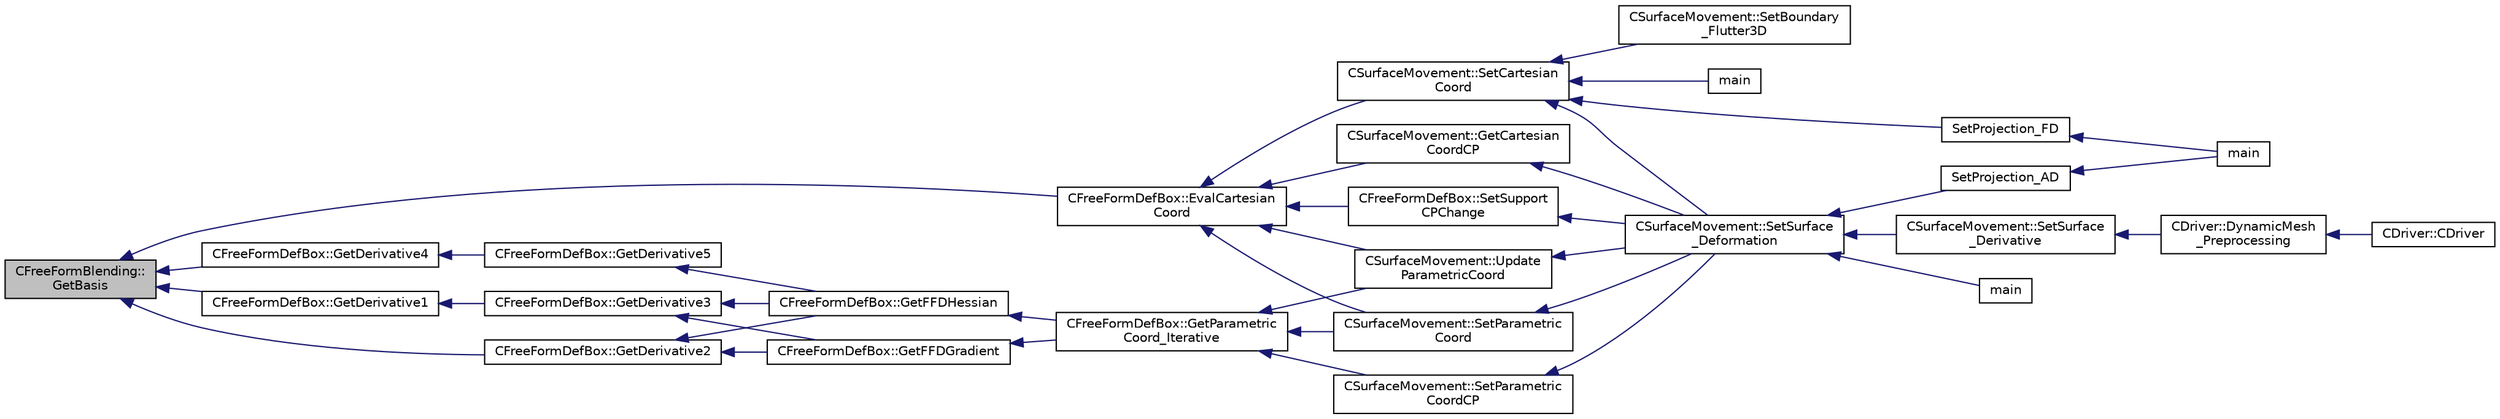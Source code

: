 digraph "CFreeFormBlending::GetBasis"
{
  edge [fontname="Helvetica",fontsize="10",labelfontname="Helvetica",labelfontsize="10"];
  node [fontname="Helvetica",fontsize="10",shape=record];
  rankdir="LR";
  Node5 [label="CFreeFormBlending::\lGetBasis",height=0.2,width=0.4,color="black", fillcolor="grey75", style="filled", fontcolor="black"];
  Node5 -> Node6 [dir="back",color="midnightblue",fontsize="10",style="solid",fontname="Helvetica"];
  Node6 [label="CFreeFormDefBox::EvalCartesian\lCoord",height=0.2,width=0.4,color="black", fillcolor="white", style="filled",URL="$class_c_free_form_def_box.html#a1e4687107257a58ad8af6a461002b140",tooltip="Here we take the parametric coords of a point in the box and we convert them to the physical cartesia..."];
  Node6 -> Node7 [dir="back",color="midnightblue",fontsize="10",style="solid",fontname="Helvetica"];
  Node7 [label="CSurfaceMovement::SetParametric\lCoord",height=0.2,width=0.4,color="black", fillcolor="white", style="filled",URL="$class_c_surface_movement.html#aba4574819df11175b382e0e765ec2f92",tooltip="Compute the parametric coordinates of a grid point using a point inversion strategy in the free form ..."];
  Node7 -> Node8 [dir="back",color="midnightblue",fontsize="10",style="solid",fontname="Helvetica"];
  Node8 [label="CSurfaceMovement::SetSurface\l_Deformation",height=0.2,width=0.4,color="black", fillcolor="white", style="filled",URL="$class_c_surface_movement.html#a23bec9fbe1bcd7f6117100de93381ac3",tooltip="Set the surface/boundary deformation. "];
  Node8 -> Node9 [dir="back",color="midnightblue",fontsize="10",style="solid",fontname="Helvetica"];
  Node9 [label="CSurfaceMovement::SetSurface\l_Derivative",height=0.2,width=0.4,color="black", fillcolor="white", style="filled",URL="$class_c_surface_movement.html#af6aac73d04565bf6e9b81305b66e97e7",tooltip="Set derivatives of the surface/boundary deformation. "];
  Node9 -> Node10 [dir="back",color="midnightblue",fontsize="10",style="solid",fontname="Helvetica"];
  Node10 [label="CDriver::DynamicMesh\l_Preprocessing",height=0.2,width=0.4,color="black", fillcolor="white", style="filled",URL="$class_c_driver.html#af585d91d9c08dbddcc2b3e67dd5f5af9",tooltip="GridMovement_Preprocessing. "];
  Node10 -> Node11 [dir="back",color="midnightblue",fontsize="10",style="solid",fontname="Helvetica"];
  Node11 [label="CDriver::CDriver",height=0.2,width=0.4,color="black", fillcolor="white", style="filled",URL="$class_c_driver.html#a3fca4a013a6efa9bbb38fe78a86b5f3d",tooltip="Constructor of the class. "];
  Node8 -> Node12 [dir="back",color="midnightblue",fontsize="10",style="solid",fontname="Helvetica"];
  Node12 [label="main",height=0.2,width=0.4,color="black", fillcolor="white", style="filled",URL="$_s_u2___d_e_f_8cpp.html#a0ddf1224851353fc92bfbff6f499fa97"];
  Node8 -> Node13 [dir="back",color="midnightblue",fontsize="10",style="solid",fontname="Helvetica"];
  Node13 [label="SetProjection_AD",height=0.2,width=0.4,color="black", fillcolor="white", style="filled",URL="$_s_u2___d_o_t_8cpp.html#a3fceed882e8eb3d6796c8e8396af7d87",tooltip="Projection of the surface sensitivity using algorithmic differentiation (AD). "];
  Node13 -> Node14 [dir="back",color="midnightblue",fontsize="10",style="solid",fontname="Helvetica"];
  Node14 [label="main",height=0.2,width=0.4,color="black", fillcolor="white", style="filled",URL="$_s_u2___d_o_t_8cpp.html#a0ddf1224851353fc92bfbff6f499fa97"];
  Node6 -> Node15 [dir="back",color="midnightblue",fontsize="10",style="solid",fontname="Helvetica"];
  Node15 [label="CSurfaceMovement::GetCartesian\lCoordCP",height=0.2,width=0.4,color="black", fillcolor="white", style="filled",URL="$class_c_surface_movement.html#a0e78a05648d4f4c74e364f6615023cfa",tooltip="Get the cartes. "];
  Node15 -> Node8 [dir="back",color="midnightblue",fontsize="10",style="solid",fontname="Helvetica"];
  Node6 -> Node16 [dir="back",color="midnightblue",fontsize="10",style="solid",fontname="Helvetica"];
  Node16 [label="CSurfaceMovement::Update\lParametricCoord",height=0.2,width=0.4,color="black", fillcolor="white", style="filled",URL="$class_c_surface_movement.html#a955774953bd11927bcfcaec014125126",tooltip="Update the parametric coordinates of a grid point using a point inversion strategy in the free form F..."];
  Node16 -> Node8 [dir="back",color="midnightblue",fontsize="10",style="solid",fontname="Helvetica"];
  Node6 -> Node17 [dir="back",color="midnightblue",fontsize="10",style="solid",fontname="Helvetica"];
  Node17 [label="CSurfaceMovement::SetCartesian\lCoord",height=0.2,width=0.4,color="black", fillcolor="white", style="filled",URL="$class_c_surface_movement.html#a98df1fef0356600c1ab2df88dba24113",tooltip="Recompute the cartesian coordinates using the control points position. "];
  Node17 -> Node8 [dir="back",color="midnightblue",fontsize="10",style="solid",fontname="Helvetica"];
  Node17 -> Node18 [dir="back",color="midnightblue",fontsize="10",style="solid",fontname="Helvetica"];
  Node18 [label="CSurfaceMovement::SetBoundary\l_Flutter3D",height=0.2,width=0.4,color="black", fillcolor="white", style="filled",URL="$class_c_surface_movement.html#adc0f0df29bc1f6c9dad2c37d202d7879",tooltip="Deforms a 3-D flutter/pitching surface during an unsteady simulation. "];
  Node17 -> Node19 [dir="back",color="midnightblue",fontsize="10",style="solid",fontname="Helvetica"];
  Node19 [label="SetProjection_FD",height=0.2,width=0.4,color="black", fillcolor="white", style="filled",URL="$_s_u2___d_o_t_8cpp.html#a5c5163a755085e03f1dfa23aeb7e21f2",tooltip="Projection of the surface sensitivity using finite differences (FD). "];
  Node19 -> Node14 [dir="back",color="midnightblue",fontsize="10",style="solid",fontname="Helvetica"];
  Node17 -> Node20 [dir="back",color="midnightblue",fontsize="10",style="solid",fontname="Helvetica"];
  Node20 [label="main",height=0.2,width=0.4,color="black", fillcolor="white", style="filled",URL="$_s_u2___g_e_o_8cpp.html#a0ddf1224851353fc92bfbff6f499fa97"];
  Node6 -> Node21 [dir="back",color="midnightblue",fontsize="10",style="solid",fontname="Helvetica"];
  Node21 [label="CFreeFormDefBox::SetSupport\lCPChange",height=0.2,width=0.4,color="black", fillcolor="white", style="filled",URL="$class_c_free_form_def_box.html#abe734246d9e32e869eb322b04e676eb3",tooltip="Change the the position of the corners of the unitary FFDBox, and find the position of the control po..."];
  Node21 -> Node8 [dir="back",color="midnightblue",fontsize="10",style="solid",fontname="Helvetica"];
  Node5 -> Node22 [dir="back",color="midnightblue",fontsize="10",style="solid",fontname="Helvetica"];
  Node22 [label="CFreeFormDefBox::GetDerivative1",height=0.2,width=0.4,color="black", fillcolor="white", style="filled",URL="$class_c_free_form_def_box.html#aaef410c4157d3f039d097500364779c3",tooltip="An auxiliary routine to help us compute the gradient of F(u, v, w) = ||X(u, v, w)-(x, y, z)||^2 = (Sum_ijk^lmn P1_ijk Bi Bj Bk -x)^2+(Sum_ijk^lmn P2_ijk Bi Bj Bk -y)^2+(Sum_ijk^lmn P3_ijk Bi Bj Bk -z)^2 Input: val_t, val_diff (to identify the index of the Bernstein polynomail we differentiate), the i, j, k , l, m, n E.G.: val_diff=2 => we differentiate w.r.t. w (val_diff=0,1, or 2) Output: d [B_i^l*B_j^m *B_k^n] / d val_diff (val_u, val_v, val_w). "];
  Node22 -> Node23 [dir="back",color="midnightblue",fontsize="10",style="solid",fontname="Helvetica"];
  Node23 [label="CFreeFormDefBox::GetDerivative3",height=0.2,width=0.4,color="black", fillcolor="white", style="filled",URL="$class_c_free_form_def_box.html#a5961f75e1dcddea8f42cfd79f3ede13a",tooltip="An auxiliary routine to help us compute the gradient of F(u, v, w) = ||X(u, v, w)-(x, y, z)||^2 = (Sum_ijk^lmn P1_ijk Bi Bj Bk -x)^2+(Sum_ijk^lmn P2_ijk Bi Bj Bk -y)+(Sum_ijk^lmn P3_ijk Bi Bj Bk -z) "];
  Node23 -> Node24 [dir="back",color="midnightblue",fontsize="10",style="solid",fontname="Helvetica"];
  Node24 [label="CFreeFormDefBox::GetFFDGradient",height=0.2,width=0.4,color="black", fillcolor="white", style="filled",URL="$class_c_free_form_def_box.html#a32ca026873144f96ae0e72b0350dfe18",tooltip="The routine computes the gradient of F(u, v, w) = ||X(u, v, w)-(x, y, z)||^2 evaluated at (u..."];
  Node24 -> Node25 [dir="back",color="midnightblue",fontsize="10",style="solid",fontname="Helvetica"];
  Node25 [label="CFreeFormDefBox::GetParametric\lCoord_Iterative",height=0.2,width=0.4,color="black", fillcolor="white", style="filled",URL="$class_c_free_form_def_box.html#a011c6d7a5d805990775f0ee28d827a7f",tooltip="Iterative strategy for computing the parametric coordinates. "];
  Node25 -> Node7 [dir="back",color="midnightblue",fontsize="10",style="solid",fontname="Helvetica"];
  Node25 -> Node26 [dir="back",color="midnightblue",fontsize="10",style="solid",fontname="Helvetica"];
  Node26 [label="CSurfaceMovement::SetParametric\lCoordCP",height=0.2,width=0.4,color="black", fillcolor="white", style="filled",URL="$class_c_surface_movement.html#aa2807f008a1580a5eafd712a7051b548",tooltip="Set the Parametric coordinates. "];
  Node26 -> Node8 [dir="back",color="midnightblue",fontsize="10",style="solid",fontname="Helvetica"];
  Node25 -> Node16 [dir="back",color="midnightblue",fontsize="10",style="solid",fontname="Helvetica"];
  Node23 -> Node27 [dir="back",color="midnightblue",fontsize="10",style="solid",fontname="Helvetica"];
  Node27 [label="CFreeFormDefBox::GetFFDHessian",height=0.2,width=0.4,color="black", fillcolor="white", style="filled",URL="$class_c_free_form_def_box.html#ae7e30b9f7e4e1d5683fc02c9097cb521",tooltip="The routine that computes the Hessian of F(u, v, w) = ||X(u, v, w)-(x, y, z)||^2 evaluated at (u..."];
  Node27 -> Node25 [dir="back",color="midnightblue",fontsize="10",style="solid",fontname="Helvetica"];
  Node5 -> Node28 [dir="back",color="midnightblue",fontsize="10",style="solid",fontname="Helvetica"];
  Node28 [label="CFreeFormDefBox::GetDerivative2",height=0.2,width=0.4,color="black", fillcolor="white", style="filled",URL="$class_c_free_form_def_box.html#addee5362fd8c8988fb919b1d80b2c5f9",tooltip="An auxiliary routine to help us compute the gradient of F(u, v, w) = ||X(u, v, w)-(x, y, z)||^2 = (Sum_ijk^lmn P1_ijk Bi Bj Bk -x)^2+(Sum_ijk^lmn P2_ijk Bi Bj Bk -y)^2+(Sum_ijk^lmn P3_ijk Bi Bj Bk -z)^2 Input: (u, v, w), dim , xyz=(x, y, z), l, m, n E.G.: dim=2 => we use the third coordinate of the control points, and the z-coordinate of xyz (0<=dim<=2) Output: 2* ( (Sum_{i, j, k}^l, m, n P_{ijk}[dim] B_i^l[u] B_j^m[v] B_k^n[w]) - xyz[dim]). "];
  Node28 -> Node24 [dir="back",color="midnightblue",fontsize="10",style="solid",fontname="Helvetica"];
  Node28 -> Node27 [dir="back",color="midnightblue",fontsize="10",style="solid",fontname="Helvetica"];
  Node5 -> Node29 [dir="back",color="midnightblue",fontsize="10",style="solid",fontname="Helvetica"];
  Node29 [label="CFreeFormDefBox::GetDerivative4",height=0.2,width=0.4,color="black", fillcolor="white", style="filled",URL="$class_c_free_form_def_box.html#a073ba60f268882fa2e5746b15080f2bb",tooltip="An auxiliary routine to help us compute the Hessian of F(u, v, w) = ||X(u, v, w)-(x, y, z)||^2 = (Sum_ijk^lmn P1_ijk Bi Bj Bk -x)^2+(Sum_ijk^lmn P2_ijk Bi Bj Bk -y)+(Sum_ijk^lmn P3_ijk Bi Bj Bk -z) Input: val_t, val_diff, val_diff2 (to identify the index of the Bernstein polynomials we differentiate), the i, j, k , l, m, n E.G.: val_diff=1, val_diff2=2 => we differentiate w.r.t. v and w (val_diff=0,1, or 2) E.G.: val_diff=0, val_diff2=0 => we differentiate w.r.t. u two times Output: [d [B_i^l*B_j^m *B_k^n]/d val_diff *d [B_i^l*B_j^m *B_k^n]/d val_diff2] (val_u, val_v, val_w) . "];
  Node29 -> Node30 [dir="back",color="midnightblue",fontsize="10",style="solid",fontname="Helvetica"];
  Node30 [label="CFreeFormDefBox::GetDerivative5",height=0.2,width=0.4,color="black", fillcolor="white", style="filled",URL="$class_c_free_form_def_box.html#a74f3d04c16fcbb9ccb3eec420b606748",tooltip="An auxiliary routine to help us compute the Hessian of F(u, v, w) = ||X(u, v, w)-(x, y, z)||^2 = (Sum_ijk^lmn P1_ijk Bi Bj Bk -x)^2+(Sum_ijk^lmn P2_ijk Bi Bj Bk -y)+(Sum_ijk^lmn P3_ijk Bi Bj Bk -z) Input: (u, v, w), dim , diff_this, diff_this_also, xyz=(x, y, z), l, m, n Output: Sum_{i, j, k}^{l, m, n} [two of them with -1, depending on diff_this, diff_this_also=0,1 or 2] P_{ijk}[dim] * (B_i^l[u] B_j^m[v] B_k^n[w])–one of them diffrentiated; which? diff_thiss will tell us ; E.G.: dim=2, diff_this=1 => we use the third coordinate of the control points, and derivate de v-Bersntein polynomial (use m-1 when summing!!). "];
  Node30 -> Node27 [dir="back",color="midnightblue",fontsize="10",style="solid",fontname="Helvetica"];
}

